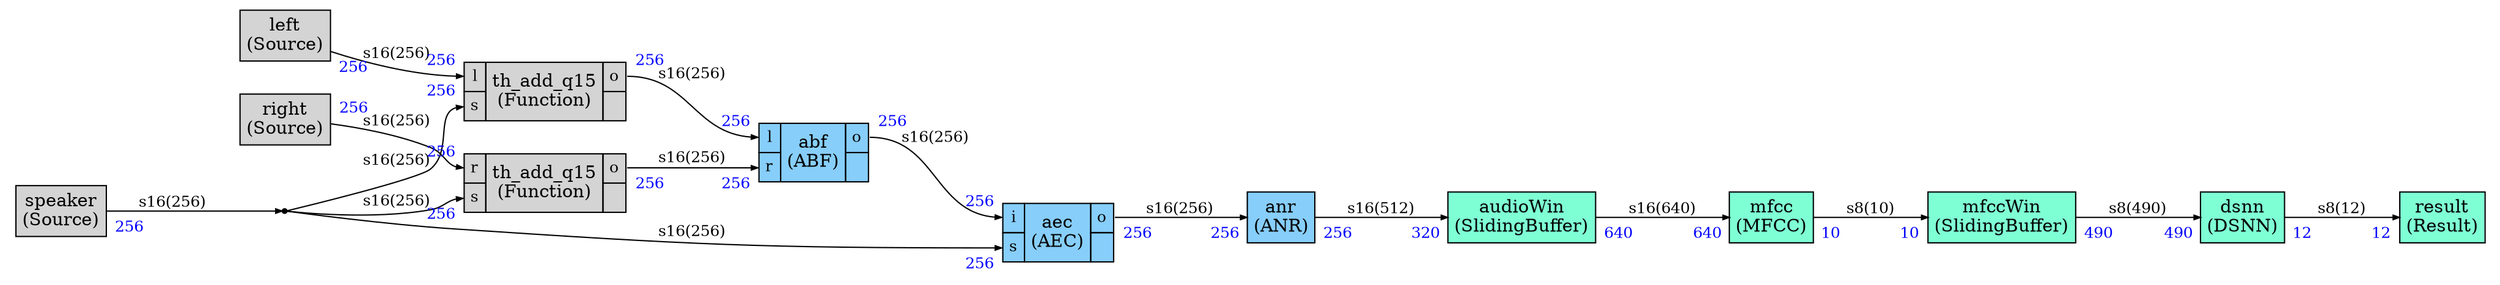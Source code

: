 



digraph structs {
    bgcolor = "white"
    node [shape=plaintext,color="black",fontcolor="black",fontname="Times-Roman"]
    rankdir=LR
    edge [arrowsize="0.5",color="black",fontcolor="black",fontname="Times-Roman"]



abf [label=<
<TABLE color="black" bgcolor="lightskyblue" BORDER="0" CELLBORDER="1" CELLSPACING="0" CELLPADDING="4">
  <TR>
    <TD PORT="l"><FONT POINT-SIZE="12.0" COLOR="black">l</FONT></TD>
    <TD ALIGN="CENTER" ROWSPAN="2"><FONT COLOR="black" POINT-SIZE="14.0">abf<BR/>(ABF)</FONT></TD>
    <TD PORT="o"><FONT POINT-SIZE="12.0" COLOR="black">o</FONT></TD>
  </TR>
<TR>
<TD PORT="r"><FONT POINT-SIZE="12.0" COLOR="black">r</FONT></TD>

 
<TD></TD></TR>

</TABLE>>];


aec [label=<
<TABLE color="black" bgcolor="lightskyblue" BORDER="0" CELLBORDER="1" CELLSPACING="0" CELLPADDING="4">
  <TR>
    <TD PORT="i"><FONT POINT-SIZE="12.0" COLOR="black">i</FONT></TD>
    <TD ALIGN="CENTER" ROWSPAN="2"><FONT COLOR="black" POINT-SIZE="14.0">aec<BR/>(AEC)</FONT></TD>
    <TD PORT="o"><FONT POINT-SIZE="12.0" COLOR="black">o</FONT></TD>
  </TR>
<TR>
<TD PORT="s"><FONT POINT-SIZE="12.0" COLOR="black">s</FONT></TD>

 
<TD></TD></TR>

</TABLE>>];

anr [label=<
<TABLE color="black" bgcolor="lightskyblue" BORDER="0" CELLBORDER="1" CELLSPACING="0" CELLPADDING="4">
  <TR>
    <TD ALIGN="CENTER" PORT="i"><FONT COLOR="black" POINT-SIZE="14.0">anr<BR/>(ANR)</FONT></TD>
  </TR>
</TABLE>>];

audioWin [label=<
<TABLE color="black" bgcolor="aquamarine" BORDER="0" CELLBORDER="1" CELLSPACING="0" CELLPADDING="4">
  <TR>
    <TD ALIGN="CENTER" PORT="i"><FONT COLOR="black" POINT-SIZE="14.0">audioWin<BR/>(SlidingBuffer)</FONT></TD>
  </TR>
</TABLE>>];

dsnn [label=<
<TABLE color="black" bgcolor="aquamarine" BORDER="0" CELLBORDER="1" CELLSPACING="0" CELLPADDING="4">
  <TR>
    <TD ALIGN="CENTER" PORT="i"><FONT COLOR="black" POINT-SIZE="14.0">dsnn<BR/>(DSNN)</FONT></TD>
  </TR>
</TABLE>>];

dup0 [shape=point,label="dup0"]

left [label=<
<TABLE color="black" bgcolor="gray83" BORDER="0" CELLBORDER="1" CELLSPACING="0" CELLPADDING="4">
  <TR>
    <TD ALIGN="CENTER" PORT="i"><FONT COLOR="black" POINT-SIZE="14.0">left<BR/>(Source)</FONT></TD>
  </TR>
</TABLE>>];

mfcc [label=<
<TABLE color="black" bgcolor="aquamarine" BORDER="0" CELLBORDER="1" CELLSPACING="0" CELLPADDING="4">
  <TR>
    <TD ALIGN="CENTER" PORT="i"><FONT COLOR="black" POINT-SIZE="14.0">mfcc<BR/>(MFCC)</FONT></TD>
  </TR>
</TABLE>>];

mfccWin [label=<
<TABLE color="black" bgcolor="aquamarine" BORDER="0" CELLBORDER="1" CELLSPACING="0" CELLPADDING="4">
  <TR>
    <TD ALIGN="CENTER" PORT="i"><FONT COLOR="black" POINT-SIZE="14.0">mfccWin<BR/>(SlidingBuffer)</FONT></TD>
  </TR>
</TABLE>>];

result [label=<
<TABLE color="black" bgcolor="aquamarine" BORDER="0" CELLBORDER="1" CELLSPACING="0" CELLPADDING="4">
  <TR>
    <TD ALIGN="CENTER" PORT="i"><FONT COLOR="black" POINT-SIZE="14.0">result<BR/>(Result)</FONT></TD>
  </TR>
</TABLE>>];

right [label=<
<TABLE color="black" bgcolor="gray83" BORDER="0" CELLBORDER="1" CELLSPACING="0" CELLPADDING="4">
  <TR>
    <TD ALIGN="CENTER" PORT="i"><FONT COLOR="black" POINT-SIZE="14.0">right<BR/>(Source)</FONT></TD>
  </TR>
</TABLE>>];

speaker [label=<
<TABLE color="black" bgcolor="gray83" BORDER="0" CELLBORDER="1" CELLSPACING="0" CELLPADDING="4">
  <TR>
    <TD ALIGN="CENTER" PORT="i"><FONT COLOR="black" POINT-SIZE="14.0">speaker<BR/>(Source)</FONT></TD>
  </TR>
</TABLE>>];


th_add_q151 [label=<
<TABLE color="black" bgcolor="gray83" BORDER="0" CELLBORDER="1" CELLSPACING="0" CELLPADDING="4">
  <TR>
    <TD PORT="l"><FONT POINT-SIZE="12.0" COLOR="black">l</FONT></TD>
    <TD ALIGN="CENTER" ROWSPAN="2"><FONT COLOR="black" POINT-SIZE="14.0">th_add_q15<BR/>(Function)</FONT></TD>
    <TD PORT="o"><FONT POINT-SIZE="12.0" COLOR="black">o</FONT></TD>
  </TR>
<TR>
<TD PORT="s"><FONT POINT-SIZE="12.0" COLOR="black">s</FONT></TD>

 
<TD></TD></TR>

</TABLE>>];


th_add_q152 [label=<
<TABLE color="black" bgcolor="gray83" BORDER="0" CELLBORDER="1" CELLSPACING="0" CELLPADDING="4">
  <TR>
    <TD PORT="r"><FONT POINT-SIZE="12.0" COLOR="black">r</FONT></TD>
    <TD ALIGN="CENTER" ROWSPAN="2"><FONT COLOR="black" POINT-SIZE="14.0">th_add_q15<BR/>(Function)</FONT></TD>
    <TD PORT="o"><FONT POINT-SIZE="12.0" COLOR="black">o</FONT></TD>
  </TR>
<TR>
<TD PORT="s"><FONT POINT-SIZE="12.0" COLOR="black">s</FONT></TD>

 
<TD></TD></TR>

</TABLE>>];



left:i -> th_add_q151:l [style="solid",color="black",fontsize="12.0",fontcolor="black",label=<s16(256)>
,headlabel=<<TABLE BORDER="0" CELLPADDING="4"><TR><TD><FONT COLOR="blue" POINT-SIZE="12.0" >256</FONT>
</TD></TR></TABLE>>
,taillabel=<<TABLE BORDER="0" CELLPADDING="4"><TR><TD><FONT COLOR="blue" POINT-SIZE="12.0" >256</FONT>
</TD></TR></TABLE>>]

right:i -> th_add_q152:r [style="solid",color="black",fontsize="12.0",fontcolor="black",label=<s16(256)>
,headlabel=<<TABLE BORDER="0" CELLPADDING="4"><TR><TD><FONT COLOR="blue" POINT-SIZE="12.0" >256</FONT>
</TD></TR></TABLE>>
,taillabel=<<TABLE BORDER="0" CELLPADDING="4"><TR><TD><FONT COLOR="blue" POINT-SIZE="12.0" >256</FONT>
</TD></TR></TABLE>>]

th_add_q151:o -> abf:l [style="solid",color="black",fontsize="12.0",fontcolor="black",label=<s16(256)>
,headlabel=<<TABLE BORDER="0" CELLPADDING="4"><TR><TD><FONT COLOR="blue" POINT-SIZE="12.0" >256</FONT>
</TD></TR></TABLE>>
,taillabel=<<TABLE BORDER="0" CELLPADDING="4"><TR><TD><FONT COLOR="blue" POINT-SIZE="12.0" >256</FONT>
</TD></TR></TABLE>>]

th_add_q152:o -> abf:r [style="solid",color="black",fontsize="12.0",fontcolor="black",label=<s16(256)>
,headlabel=<<TABLE BORDER="0" CELLPADDING="4"><TR><TD><FONT COLOR="blue" POINT-SIZE="12.0" >256</FONT>
</TD></TR></TABLE>>
,taillabel=<<TABLE BORDER="0" CELLPADDING="4"><TR><TD><FONT COLOR="blue" POINT-SIZE="12.0" >256</FONT>
</TD></TR></TABLE>>]

abf:o -> aec:i [style="solid",color="black",fontsize="12.0",fontcolor="black",label=<s16(256)>
,headlabel=<<TABLE BORDER="0" CELLPADDING="4"><TR><TD><FONT COLOR="blue" POINT-SIZE="12.0" >256</FONT>
</TD></TR></TABLE>>
,taillabel=<<TABLE BORDER="0" CELLPADDING="4"><TR><TD><FONT COLOR="blue" POINT-SIZE="12.0" >256</FONT>
</TD></TR></TABLE>>]

aec:o -> anr:i [style="solid",color="black",fontsize="12.0",fontcolor="black",label=<s16(256)>
,headlabel=<<TABLE BORDER="0" CELLPADDING="4"><TR><TD><FONT COLOR="blue" POINT-SIZE="12.0" >256</FONT>
</TD></TR></TABLE>>
,taillabel=<<TABLE BORDER="0" CELLPADDING="4"><TR><TD><FONT COLOR="blue" POINT-SIZE="12.0" >256</FONT>
</TD></TR></TABLE>>]

anr:i -> audioWin:i [style="solid",color="black",fontsize="12.0",fontcolor="black",label=<s16(512)>
,headlabel=<<TABLE BORDER="0" CELLPADDING="4"><TR><TD><FONT COLOR="blue" POINT-SIZE="12.0" >320</FONT>
</TD></TR></TABLE>>
,taillabel=<<TABLE BORDER="0" CELLPADDING="4"><TR><TD><FONT COLOR="blue" POINT-SIZE="12.0" >256</FONT>
</TD></TR></TABLE>>]

audioWin:i -> mfcc:i [style="solid",color="black",fontsize="12.0",fontcolor="black",label=<s16(640)>
,headlabel=<<TABLE BORDER="0" CELLPADDING="4"><TR><TD><FONT COLOR="blue" POINT-SIZE="12.0" >640</FONT>
</TD></TR></TABLE>>
,taillabel=<<TABLE BORDER="0" CELLPADDING="4"><TR><TD><FONT COLOR="blue" POINT-SIZE="12.0" >640</FONT>
</TD></TR></TABLE>>]

mfcc:i -> mfccWin:i [style="solid",color="black",fontsize="12.0",fontcolor="black",label=<s8(10)>
,headlabel=<<TABLE BORDER="0" CELLPADDING="4"><TR><TD><FONT COLOR="blue" POINT-SIZE="12.0" >10</FONT>
</TD></TR></TABLE>>
,taillabel=<<TABLE BORDER="0" CELLPADDING="4"><TR><TD><FONT COLOR="blue" POINT-SIZE="12.0" >10</FONT>
</TD></TR></TABLE>>]

mfccWin:i -> dsnn:i [style="solid",color="black",fontsize="12.0",fontcolor="black",label=<s8(490)>
,headlabel=<<TABLE BORDER="0" CELLPADDING="4"><TR><TD><FONT COLOR="blue" POINT-SIZE="12.0" >490</FONT>
</TD></TR></TABLE>>
,taillabel=<<TABLE BORDER="0" CELLPADDING="4"><TR><TD><FONT COLOR="blue" POINT-SIZE="12.0" >490</FONT>
</TD></TR></TABLE>>]

dsnn:i -> result:i [style="solid",color="black",fontsize="12.0",fontcolor="black",label=<s8(12)>
,headlabel=<<TABLE BORDER="0" CELLPADDING="4"><TR><TD><FONT COLOR="blue" POINT-SIZE="12.0" >12</FONT>
</TD></TR></TABLE>>
,taillabel=<<TABLE BORDER="0" CELLPADDING="4"><TR><TD><FONT COLOR="blue" POINT-SIZE="12.0" >12</FONT>
</TD></TR></TABLE>>]

speaker:i ->  
dup0 [style="solid",color="black",fontsize="12.0",fontcolor="black",label=<s16(256)>

,taillabel=<<TABLE BORDER="0" CELLPADDING="4"><TR><TD><FONT COLOR="blue" POINT-SIZE="12.0" >256</FONT>
</TD></TR></TABLE>>]

 
dup0 -> th_add_q151:s [style="solid",color="black",fontsize="12.0",fontcolor="black",label=<s16(256)>
,headlabel=<<TABLE BORDER="0" CELLPADDING="4"><TR><TD><FONT COLOR="blue" POINT-SIZE="12.0" >256</FONT>
</TD></TR></TABLE>>
]

 
dup0 -> th_add_q152:s [style="solid",color="black",fontsize="12.0",fontcolor="black",label=<s16(256)>
,headlabel=<<TABLE BORDER="0" CELLPADDING="4"><TR><TD><FONT COLOR="blue" POINT-SIZE="12.0" >256</FONT>
</TD></TR></TABLE>>
]

 
dup0 -> aec:s [style="solid",color="black",fontsize="12.0",fontcolor="black",label=<s16(256)>
,headlabel=<<TABLE BORDER="0" CELLPADDING="4"><TR><TD><FONT COLOR="blue" POINT-SIZE="12.0" >256</FONT>
</TD></TR></TABLE>>
]


}

